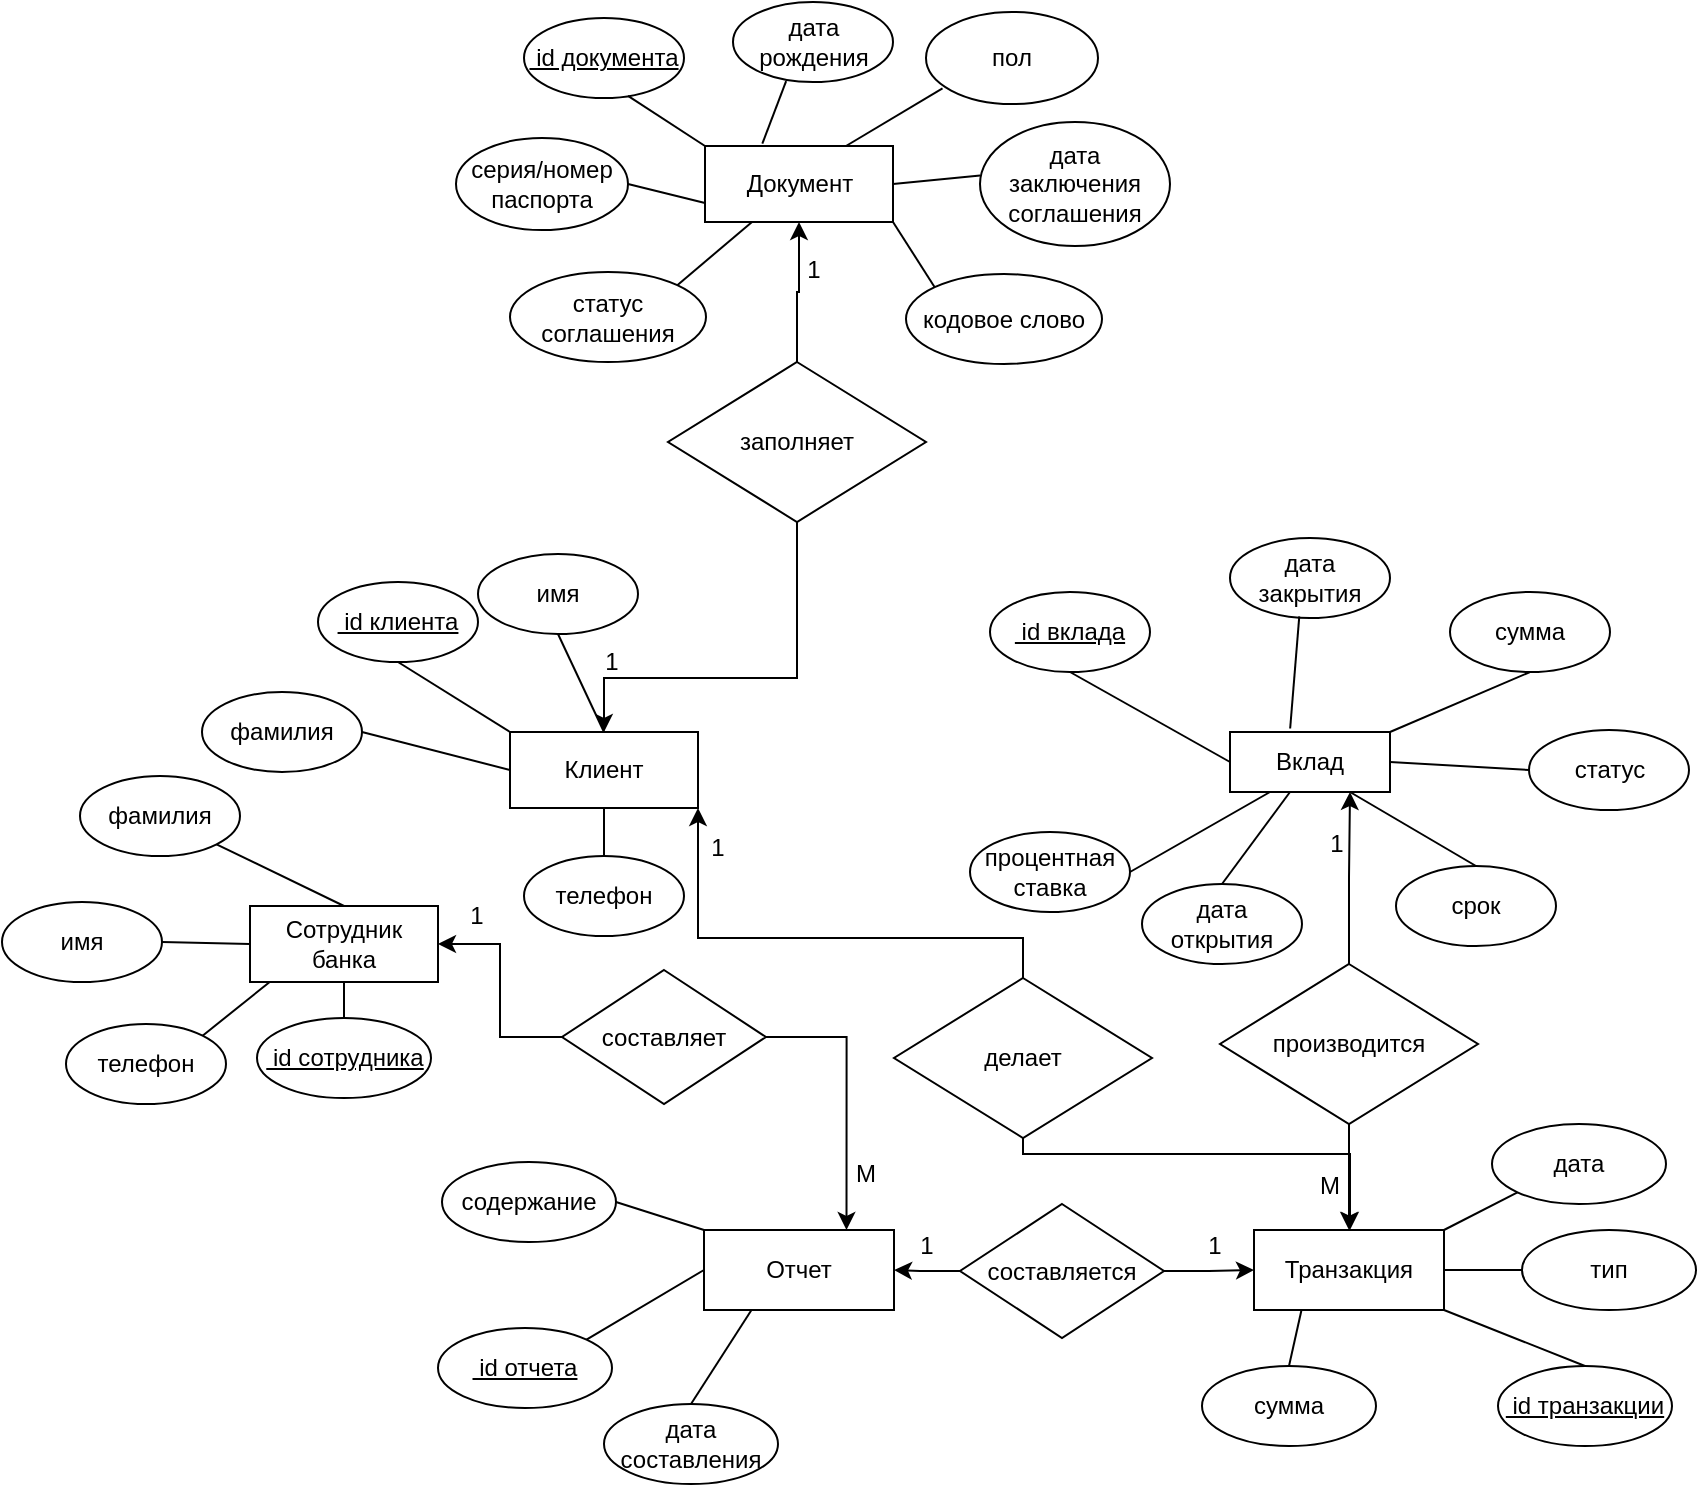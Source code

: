 <mxfile version="24.9.1">
  <diagram name="Страница — 1" id="PL6_fJvvjjux5TMCyqCx">
    <mxGraphModel dx="1834" dy="772" grid="0" gridSize="10" guides="1" tooltips="1" connect="1" arrows="1" fold="1" page="0" pageScale="1" pageWidth="827" pageHeight="1169" math="0" shadow="0">
      <root>
        <mxCell id="0" />
        <mxCell id="1" parent="0" />
        <mxCell id="IhCpI_MLEhV9grS_OZYk-1" value="Вклад" style="rounded=0;whiteSpace=wrap;html=1;" parent="1" vertex="1">
          <mxGeometry x="370" y="455" width="80" height="30" as="geometry" />
        </mxCell>
        <mxCell id="IhCpI_MLEhV9grS_OZYk-4" value="&lt;u&gt;&amp;nbsp;id вклада&lt;/u&gt;" style="ellipse;whiteSpace=wrap;html=1;" parent="1" vertex="1">
          <mxGeometry x="250" y="385" width="80" height="40" as="geometry" />
        </mxCell>
        <mxCell id="IhCpI_MLEhV9grS_OZYk-5" value="" style="endArrow=none;html=1;rounded=0;exitX=0.5;exitY=1;exitDx=0;exitDy=0;entryX=0;entryY=0.5;entryDx=0;entryDy=0;" parent="1" source="IhCpI_MLEhV9grS_OZYk-4" target="IhCpI_MLEhV9grS_OZYk-1" edge="1">
          <mxGeometry width="50" height="50" relative="1" as="geometry">
            <mxPoint x="540" y="495" as="sourcePoint" />
            <mxPoint x="590" y="445" as="targetPoint" />
          </mxGeometry>
        </mxCell>
        <mxCell id="IhCpI_MLEhV9grS_OZYk-9" value="сумма" style="ellipse;whiteSpace=wrap;html=1;" parent="1" vertex="1">
          <mxGeometry x="480" y="385" width="80" height="40" as="geometry" />
        </mxCell>
        <mxCell id="IhCpI_MLEhV9grS_OZYk-10" value="" style="endArrow=none;html=1;rounded=0;exitX=1;exitY=0;exitDx=0;exitDy=0;entryX=0.5;entryY=1;entryDx=0;entryDy=0;" parent="1" source="IhCpI_MLEhV9grS_OZYk-1" target="IhCpI_MLEhV9grS_OZYk-9" edge="1">
          <mxGeometry width="50" height="50" relative="1" as="geometry">
            <mxPoint x="540" y="415" as="sourcePoint" />
            <mxPoint x="590" y="365" as="targetPoint" />
          </mxGeometry>
        </mxCell>
        <mxCell id="IhCpI_MLEhV9grS_OZYk-11" value="процентная ставка" style="ellipse;whiteSpace=wrap;html=1;" parent="1" vertex="1">
          <mxGeometry x="240" y="505" width="80" height="40" as="geometry" />
        </mxCell>
        <mxCell id="IhCpI_MLEhV9grS_OZYk-12" value="" style="endArrow=none;html=1;rounded=0;exitX=1;exitY=0.5;exitDx=0;exitDy=0;entryX=0.25;entryY=1;entryDx=0;entryDy=0;" parent="1" source="IhCpI_MLEhV9grS_OZYk-11" target="IhCpI_MLEhV9grS_OZYk-1" edge="1">
          <mxGeometry width="50" height="50" relative="1" as="geometry">
            <mxPoint x="400" y="535" as="sourcePoint" />
            <mxPoint x="450" y="485" as="targetPoint" />
          </mxGeometry>
        </mxCell>
        <mxCell id="IhCpI_MLEhV9grS_OZYk-13" value="дата открытия" style="ellipse;whiteSpace=wrap;html=1;" parent="1" vertex="1">
          <mxGeometry x="326" y="531" width="80" height="40" as="geometry" />
        </mxCell>
        <mxCell id="IhCpI_MLEhV9grS_OZYk-14" value="" style="endArrow=none;html=1;rounded=0;exitX=0.5;exitY=0;exitDx=0;exitDy=0;entryX=0.375;entryY=1;entryDx=0;entryDy=0;entryPerimeter=0;" parent="1" source="IhCpI_MLEhV9grS_OZYk-13" target="IhCpI_MLEhV9grS_OZYk-1" edge="1">
          <mxGeometry width="50" height="50" relative="1" as="geometry">
            <mxPoint x="400" y="535" as="sourcePoint" />
            <mxPoint x="405" y="487" as="targetPoint" />
          </mxGeometry>
        </mxCell>
        <mxCell id="IhCpI_MLEhV9grS_OZYk-15" value="срок" style="ellipse;whiteSpace=wrap;html=1;" parent="1" vertex="1">
          <mxGeometry x="453" y="522" width="80" height="40" as="geometry" />
        </mxCell>
        <mxCell id="IhCpI_MLEhV9grS_OZYk-16" value="" style="endArrow=none;html=1;rounded=0;exitX=0.5;exitY=0;exitDx=0;exitDy=0;entryX=0.75;entryY=1;entryDx=0;entryDy=0;" parent="1" source="IhCpI_MLEhV9grS_OZYk-15" target="IhCpI_MLEhV9grS_OZYk-1" edge="1">
          <mxGeometry width="50" height="50" relative="1" as="geometry">
            <mxPoint x="400" y="535" as="sourcePoint" />
            <mxPoint x="450" y="495" as="targetPoint" />
          </mxGeometry>
        </mxCell>
        <mxCell id="IhCpI_MLEhV9grS_OZYk-18" value="Клиент" style="rounded=0;whiteSpace=wrap;html=1;" parent="1" vertex="1">
          <mxGeometry x="10" y="455" width="94" height="38" as="geometry" />
        </mxCell>
        <mxCell id="IhCpI_MLEhV9grS_OZYk-27" value="&lt;u&gt;&amp;nbsp;id клиента&lt;/u&gt;" style="ellipse;whiteSpace=wrap;html=1;" parent="1" vertex="1">
          <mxGeometry x="-86" y="380" width="80" height="40" as="geometry" />
        </mxCell>
        <mxCell id="IhCpI_MLEhV9grS_OZYk-28" value="" style="endArrow=none;html=1;rounded=0;exitX=0.5;exitY=1;exitDx=0;exitDy=0;entryX=0;entryY=0;entryDx=0;entryDy=0;" parent="1" source="IhCpI_MLEhV9grS_OZYk-27" target="IhCpI_MLEhV9grS_OZYk-18" edge="1">
          <mxGeometry width="50" height="50" relative="1" as="geometry">
            <mxPoint x="229" y="523" as="sourcePoint" />
            <mxPoint x="279" y="473" as="targetPoint" />
          </mxGeometry>
        </mxCell>
        <mxCell id="IhCpI_MLEhV9grS_OZYk-29" value="имя" style="ellipse;whiteSpace=wrap;html=1;" parent="1" vertex="1">
          <mxGeometry x="-6" y="366" width="80" height="40" as="geometry" />
        </mxCell>
        <mxCell id="IhCpI_MLEhV9grS_OZYk-31" value="" style="endArrow=none;html=1;rounded=0;exitX=0.5;exitY=1;exitDx=0;exitDy=0;entryX=0.5;entryY=0;entryDx=0;entryDy=0;" parent="1" source="IhCpI_MLEhV9grS_OZYk-29" target="IhCpI_MLEhV9grS_OZYk-18" edge="1">
          <mxGeometry width="50" height="50" relative="1" as="geometry">
            <mxPoint x="229" y="523" as="sourcePoint" />
            <mxPoint x="279" y="473" as="targetPoint" />
          </mxGeometry>
        </mxCell>
        <mxCell id="IhCpI_MLEhV9grS_OZYk-32" value="фамилия" style="ellipse;whiteSpace=wrap;html=1;" parent="1" vertex="1">
          <mxGeometry x="-144" y="435" width="80" height="40" as="geometry" />
        </mxCell>
        <mxCell id="IhCpI_MLEhV9grS_OZYk-33" value="" style="endArrow=none;html=1;rounded=0;exitX=1;exitY=0.5;exitDx=0;exitDy=0;entryX=0;entryY=0.5;entryDx=0;entryDy=0;" parent="1" source="IhCpI_MLEhV9grS_OZYk-32" target="IhCpI_MLEhV9grS_OZYk-18" edge="1">
          <mxGeometry width="50" height="50" relative="1" as="geometry">
            <mxPoint x="2" y="519" as="sourcePoint" />
            <mxPoint x="52" y="469" as="targetPoint" />
          </mxGeometry>
        </mxCell>
        <mxCell id="IhCpI_MLEhV9grS_OZYk-35" style="edgeStyle=orthogonalEdgeStyle;rounded=0;orthogonalLoop=1;jettySize=auto;html=1;entryX=0.75;entryY=1;entryDx=0;entryDy=0;" parent="1" source="IhCpI_MLEhV9grS_OZYk-34" target="IhCpI_MLEhV9grS_OZYk-1" edge="1">
          <mxGeometry relative="1" as="geometry" />
        </mxCell>
        <mxCell id="IhCpI_MLEhV9grS_OZYk-39" style="edgeStyle=orthogonalEdgeStyle;rounded=0;orthogonalLoop=1;jettySize=auto;html=1;entryX=0.5;entryY=0;entryDx=0;entryDy=0;" parent="1" source="IhCpI_MLEhV9grS_OZYk-34" target="IhCpI_MLEhV9grS_OZYk-38" edge="1">
          <mxGeometry relative="1" as="geometry" />
        </mxCell>
        <mxCell id="IhCpI_MLEhV9grS_OZYk-34" value="производится" style="rhombus;whiteSpace=wrap;html=1;" parent="1" vertex="1">
          <mxGeometry x="365" y="571" width="129" height="80" as="geometry" />
        </mxCell>
        <mxCell id="IhCpI_MLEhV9grS_OZYk-36" value="1" style="text;html=1;align=center;verticalAlign=middle;whiteSpace=wrap;rounded=0;" parent="1" vertex="1">
          <mxGeometry x="413" y="496" width="21" height="30" as="geometry" />
        </mxCell>
        <mxCell id="IhCpI_MLEhV9grS_OZYk-38" value="Транзакция" style="rounded=0;whiteSpace=wrap;html=1;" parent="1" vertex="1">
          <mxGeometry x="382" y="704" width="95" height="40" as="geometry" />
        </mxCell>
        <mxCell id="IhCpI_MLEhV9grS_OZYk-40" value="М" style="text;html=1;align=center;verticalAlign=middle;whiteSpace=wrap;rounded=0;" parent="1" vertex="1">
          <mxGeometry x="390" y="667" width="60" height="30" as="geometry" />
        </mxCell>
        <mxCell id="IhCpI_MLEhV9grS_OZYk-41" value="&lt;u&gt;&amp;nbsp;id транзакции&lt;/u&gt;" style="ellipse;whiteSpace=wrap;html=1;" parent="1" vertex="1">
          <mxGeometry x="504" y="772" width="87" height="40" as="geometry" />
        </mxCell>
        <mxCell id="IhCpI_MLEhV9grS_OZYk-42" value="" style="endArrow=none;html=1;rounded=0;exitX=1;exitY=1;exitDx=0;exitDy=0;entryX=0.5;entryY=0;entryDx=0;entryDy=0;" parent="1" source="IhCpI_MLEhV9grS_OZYk-38" target="IhCpI_MLEhV9grS_OZYk-41" edge="1">
          <mxGeometry width="50" height="50" relative="1" as="geometry">
            <mxPoint x="426" y="683" as="sourcePoint" />
            <mxPoint x="476" y="633" as="targetPoint" />
          </mxGeometry>
        </mxCell>
        <mxCell id="IhCpI_MLEhV9grS_OZYk-46" value="дата" style="ellipse;whiteSpace=wrap;html=1;" parent="1" vertex="1">
          <mxGeometry x="501" y="651" width="87" height="40" as="geometry" />
        </mxCell>
        <mxCell id="IhCpI_MLEhV9grS_OZYk-47" value="" style="endArrow=none;html=1;rounded=0;exitX=1;exitY=0;exitDx=0;exitDy=0;entryX=0;entryY=1;entryDx=0;entryDy=0;" parent="1" source="IhCpI_MLEhV9grS_OZYk-38" target="IhCpI_MLEhV9grS_OZYk-46" edge="1">
          <mxGeometry width="50" height="50" relative="1" as="geometry">
            <mxPoint x="402" y="627" as="sourcePoint" />
            <mxPoint x="452" y="577" as="targetPoint" />
          </mxGeometry>
        </mxCell>
        <mxCell id="IhCpI_MLEhV9grS_OZYk-48" value="тип" style="ellipse;whiteSpace=wrap;html=1;" parent="1" vertex="1">
          <mxGeometry x="516" y="704" width="87" height="40" as="geometry" />
        </mxCell>
        <mxCell id="IhCpI_MLEhV9grS_OZYk-49" value="" style="endArrow=none;html=1;rounded=0;exitX=1;exitY=0.5;exitDx=0;exitDy=0;entryX=0;entryY=0.5;entryDx=0;entryDy=0;" parent="1" source="IhCpI_MLEhV9grS_OZYk-38" target="IhCpI_MLEhV9grS_OZYk-48" edge="1">
          <mxGeometry width="50" height="50" relative="1" as="geometry">
            <mxPoint x="402" y="765" as="sourcePoint" />
            <mxPoint x="452" y="715" as="targetPoint" />
          </mxGeometry>
        </mxCell>
        <mxCell id="IhCpI_MLEhV9grS_OZYk-50" value="сумма" style="ellipse;whiteSpace=wrap;html=1;" parent="1" vertex="1">
          <mxGeometry x="356" y="772" width="87" height="40" as="geometry" />
        </mxCell>
        <mxCell id="IhCpI_MLEhV9grS_OZYk-51" value="" style="endArrow=none;html=1;rounded=0;exitX=0.5;exitY=0;exitDx=0;exitDy=0;entryX=0.25;entryY=1;entryDx=0;entryDy=0;" parent="1" source="IhCpI_MLEhV9grS_OZYk-50" target="IhCpI_MLEhV9grS_OZYk-38" edge="1">
          <mxGeometry width="50" height="50" relative="1" as="geometry">
            <mxPoint x="402" y="765" as="sourcePoint" />
            <mxPoint x="452" y="715" as="targetPoint" />
          </mxGeometry>
        </mxCell>
        <mxCell id="IhCpI_MLEhV9grS_OZYk-52" value="Отчет" style="rounded=0;whiteSpace=wrap;html=1;" parent="1" vertex="1">
          <mxGeometry x="107" y="704" width="95" height="40" as="geometry" />
        </mxCell>
        <mxCell id="IhCpI_MLEhV9grS_OZYk-54" style="edgeStyle=orthogonalEdgeStyle;rounded=0;orthogonalLoop=1;jettySize=auto;html=1;entryX=0;entryY=0.5;entryDx=0;entryDy=0;" parent="1" source="IhCpI_MLEhV9grS_OZYk-53" target="IhCpI_MLEhV9grS_OZYk-38" edge="1">
          <mxGeometry relative="1" as="geometry" />
        </mxCell>
        <mxCell id="IhCpI_MLEhV9grS_OZYk-55" style="edgeStyle=orthogonalEdgeStyle;rounded=0;orthogonalLoop=1;jettySize=auto;html=1;entryX=1;entryY=0.5;entryDx=0;entryDy=0;" parent="1" source="IhCpI_MLEhV9grS_OZYk-53" target="IhCpI_MLEhV9grS_OZYk-52" edge="1">
          <mxGeometry relative="1" as="geometry" />
        </mxCell>
        <mxCell id="IhCpI_MLEhV9grS_OZYk-53" value="составляется" style="rhombus;whiteSpace=wrap;html=1;" parent="1" vertex="1">
          <mxGeometry x="235" y="691" width="102" height="67" as="geometry" />
        </mxCell>
        <mxCell id="IhCpI_MLEhV9grS_OZYk-56" value="1" style="text;html=1;align=center;verticalAlign=middle;whiteSpace=wrap;rounded=0;" parent="1" vertex="1">
          <mxGeometry x="208" y="697" width="21" height="30" as="geometry" />
        </mxCell>
        <mxCell id="IhCpI_MLEhV9grS_OZYk-57" value="1" style="text;html=1;align=center;verticalAlign=middle;whiteSpace=wrap;rounded=0;" parent="1" vertex="1">
          <mxGeometry x="351.5" y="697" width="21" height="30" as="geometry" />
        </mxCell>
        <mxCell id="IhCpI_MLEhV9grS_OZYk-60" value="дата составления" style="ellipse;whiteSpace=wrap;html=1;" parent="1" vertex="1">
          <mxGeometry x="57" y="791" width="87" height="40" as="geometry" />
        </mxCell>
        <mxCell id="IhCpI_MLEhV9grS_OZYk-61" value="" style="endArrow=none;html=1;rounded=0;exitX=0.5;exitY=0;exitDx=0;exitDy=0;entryX=0.25;entryY=1;entryDx=0;entryDy=0;" parent="1" source="IhCpI_MLEhV9grS_OZYk-60" target="IhCpI_MLEhV9grS_OZYk-52" edge="1">
          <mxGeometry width="50" height="50" relative="1" as="geometry">
            <mxPoint x="179" y="776" as="sourcePoint" />
            <mxPoint x="229" y="726" as="targetPoint" />
          </mxGeometry>
        </mxCell>
        <mxCell id="IhCpI_MLEhV9grS_OZYk-62" value="&lt;u&gt;&amp;nbsp;id отчета&lt;/u&gt;" style="ellipse;whiteSpace=wrap;html=1;" parent="1" vertex="1">
          <mxGeometry x="-26" y="753" width="87" height="40" as="geometry" />
        </mxCell>
        <mxCell id="IhCpI_MLEhV9grS_OZYk-63" value="" style="endArrow=none;html=1;rounded=0;exitX=1;exitY=0;exitDx=0;exitDy=0;entryX=0;entryY=0.5;entryDx=0;entryDy=0;" parent="1" source="IhCpI_MLEhV9grS_OZYk-62" target="IhCpI_MLEhV9grS_OZYk-52" edge="1">
          <mxGeometry width="50" height="50" relative="1" as="geometry">
            <mxPoint x="142" y="653" as="sourcePoint" />
            <mxPoint x="192" y="603" as="targetPoint" />
          </mxGeometry>
        </mxCell>
        <mxCell id="IhCpI_MLEhV9grS_OZYk-64" value="содержание" style="ellipse;whiteSpace=wrap;html=1;" parent="1" vertex="1">
          <mxGeometry x="-24" y="670" width="87" height="40" as="geometry" />
        </mxCell>
        <mxCell id="IhCpI_MLEhV9grS_OZYk-65" value="" style="endArrow=none;html=1;rounded=0;exitX=1;exitY=0.5;exitDx=0;exitDy=0;entryX=0;entryY=0;entryDx=0;entryDy=0;" parent="1" source="IhCpI_MLEhV9grS_OZYk-64" target="IhCpI_MLEhV9grS_OZYk-52" edge="1">
          <mxGeometry width="50" height="50" relative="1" as="geometry">
            <mxPoint x="142" y="653" as="sourcePoint" />
            <mxPoint x="192" y="603" as="targetPoint" />
          </mxGeometry>
        </mxCell>
        <mxCell id="IhCpI_MLEhV9grS_OZYk-66" value="Сотрудник банка" style="rounded=0;whiteSpace=wrap;html=1;" parent="1" vertex="1">
          <mxGeometry x="-120" y="542" width="94" height="38" as="geometry" />
        </mxCell>
        <mxCell id="IhCpI_MLEhV9grS_OZYk-68" style="edgeStyle=orthogonalEdgeStyle;rounded=0;orthogonalLoop=1;jettySize=auto;html=1;entryX=1;entryY=0.5;entryDx=0;entryDy=0;" parent="1" source="IhCpI_MLEhV9grS_OZYk-67" target="IhCpI_MLEhV9grS_OZYk-66" edge="1">
          <mxGeometry relative="1" as="geometry" />
        </mxCell>
        <mxCell id="IhCpI_MLEhV9grS_OZYk-69" style="edgeStyle=orthogonalEdgeStyle;rounded=0;orthogonalLoop=1;jettySize=auto;html=1;entryX=0.75;entryY=0;entryDx=0;entryDy=0;exitX=1;exitY=0.5;exitDx=0;exitDy=0;" parent="1" source="IhCpI_MLEhV9grS_OZYk-67" target="IhCpI_MLEhV9grS_OZYk-52" edge="1">
          <mxGeometry relative="1" as="geometry" />
        </mxCell>
        <mxCell id="IhCpI_MLEhV9grS_OZYk-67" value="составляет" style="rhombus;whiteSpace=wrap;html=1;" parent="1" vertex="1">
          <mxGeometry x="36" y="574" width="102" height="67" as="geometry" />
        </mxCell>
        <mxCell id="IhCpI_MLEhV9grS_OZYk-72" value="1" style="text;html=1;align=center;verticalAlign=middle;whiteSpace=wrap;rounded=0;" parent="1" vertex="1">
          <mxGeometry x="-17" y="532" width="21" height="30" as="geometry" />
        </mxCell>
        <mxCell id="IhCpI_MLEhV9grS_OZYk-73" value="М" style="text;html=1;align=center;verticalAlign=middle;whiteSpace=wrap;rounded=0;" parent="1" vertex="1">
          <mxGeometry x="158" y="661" width="60" height="30" as="geometry" />
        </mxCell>
        <mxCell id="IhCpI_MLEhV9grS_OZYk-74" value="&lt;u&gt;&amp;nbsp;id сотрудника&lt;/u&gt;" style="ellipse;whiteSpace=wrap;html=1;" parent="1" vertex="1">
          <mxGeometry x="-116.5" y="598" width="87" height="40" as="geometry" />
        </mxCell>
        <mxCell id="IhCpI_MLEhV9grS_OZYk-75" value="" style="endArrow=none;html=1;rounded=0;exitX=0.5;exitY=0;exitDx=0;exitDy=0;entryX=0.5;entryY=1;entryDx=0;entryDy=0;" parent="1" source="IhCpI_MLEhV9grS_OZYk-74" target="IhCpI_MLEhV9grS_OZYk-66" edge="1">
          <mxGeometry width="50" height="50" relative="1" as="geometry">
            <mxPoint x="48" y="642" as="sourcePoint" />
            <mxPoint x="98" y="592" as="targetPoint" />
          </mxGeometry>
        </mxCell>
        <mxCell id="IhCpI_MLEhV9grS_OZYk-76" value="имя" style="ellipse;whiteSpace=wrap;html=1;" parent="1" vertex="1">
          <mxGeometry x="-244" y="540" width="80" height="40" as="geometry" />
        </mxCell>
        <mxCell id="IhCpI_MLEhV9grS_OZYk-77" value="" style="endArrow=none;html=1;rounded=0;exitX=1;exitY=0.5;exitDx=0;exitDy=0;entryX=0;entryY=0.5;entryDx=0;entryDy=0;" parent="1" source="IhCpI_MLEhV9grS_OZYk-76" target="IhCpI_MLEhV9grS_OZYk-66" edge="1">
          <mxGeometry width="50" height="50" relative="1" as="geometry">
            <mxPoint x="48" y="642" as="sourcePoint" />
            <mxPoint x="98" y="592" as="targetPoint" />
          </mxGeometry>
        </mxCell>
        <mxCell id="IhCpI_MLEhV9grS_OZYk-78" value="фамилия" style="ellipse;whiteSpace=wrap;html=1;" parent="1" vertex="1">
          <mxGeometry x="-205" y="477" width="80" height="40" as="geometry" />
        </mxCell>
        <mxCell id="IhCpI_MLEhV9grS_OZYk-79" value="" style="endArrow=none;html=1;rounded=0;exitX=1;exitY=1;exitDx=0;exitDy=0;entryX=0.5;entryY=0;entryDx=0;entryDy=0;" parent="1" source="IhCpI_MLEhV9grS_OZYk-78" target="IhCpI_MLEhV9grS_OZYk-66" edge="1">
          <mxGeometry width="50" height="50" relative="1" as="geometry">
            <mxPoint x="48" y="642" as="sourcePoint" />
            <mxPoint x="98" y="592" as="targetPoint" />
          </mxGeometry>
        </mxCell>
        <mxCell id="mx__GyVKSTr7Hvyb3Q5X-1" value="Документ" style="rounded=0;whiteSpace=wrap;html=1;" parent="1" vertex="1">
          <mxGeometry x="107.5" y="162" width="94" height="38" as="geometry" />
        </mxCell>
        <mxCell id="mx__GyVKSTr7Hvyb3Q5X-3" style="edgeStyle=orthogonalEdgeStyle;rounded=0;orthogonalLoop=1;jettySize=auto;html=1;entryX=0.5;entryY=0;entryDx=0;entryDy=0;" parent="1" source="mx__GyVKSTr7Hvyb3Q5X-2" target="IhCpI_MLEhV9grS_OZYk-18" edge="1">
          <mxGeometry relative="1" as="geometry">
            <Array as="points">
              <mxPoint x="154" y="428" />
              <mxPoint x="57" y="428" />
            </Array>
          </mxGeometry>
        </mxCell>
        <mxCell id="mx__GyVKSTr7Hvyb3Q5X-7" style="edgeStyle=orthogonalEdgeStyle;rounded=0;orthogonalLoop=1;jettySize=auto;html=1;" parent="1" source="mx__GyVKSTr7Hvyb3Q5X-2" target="mx__GyVKSTr7Hvyb3Q5X-1" edge="1">
          <mxGeometry relative="1" as="geometry" />
        </mxCell>
        <mxCell id="mx__GyVKSTr7Hvyb3Q5X-2" value="заполняет" style="rhombus;whiteSpace=wrap;html=1;" parent="1" vertex="1">
          <mxGeometry x="89" y="270" width="129" height="80" as="geometry" />
        </mxCell>
        <mxCell id="mx__GyVKSTr7Hvyb3Q5X-4" value="1" style="text;html=1;align=center;verticalAlign=middle;whiteSpace=wrap;rounded=0;" parent="1" vertex="1">
          <mxGeometry x="31" y="405" width="60" height="30" as="geometry" />
        </mxCell>
        <mxCell id="mx__GyVKSTr7Hvyb3Q5X-6" value="1" style="text;html=1;align=center;verticalAlign=middle;whiteSpace=wrap;rounded=0;" parent="1" vertex="1">
          <mxGeometry x="132" y="209" width="60" height="30" as="geometry" />
        </mxCell>
        <mxCell id="mx__GyVKSTr7Hvyb3Q5X-8" value="телефон" style="ellipse;whiteSpace=wrap;html=1;" parent="1" vertex="1">
          <mxGeometry x="17" y="517" width="80" height="40" as="geometry" />
        </mxCell>
        <mxCell id="mx__GyVKSTr7Hvyb3Q5X-10" value="" style="endArrow=none;html=1;rounded=0;exitX=0.5;exitY=0;exitDx=0;exitDy=0;entryX=0.5;entryY=1;entryDx=0;entryDy=0;" parent="1" source="mx__GyVKSTr7Hvyb3Q5X-8" target="IhCpI_MLEhV9grS_OZYk-18" edge="1">
          <mxGeometry width="50" height="50" relative="1" as="geometry">
            <mxPoint x="5" y="522" as="sourcePoint" />
            <mxPoint x="55" y="472" as="targetPoint" />
          </mxGeometry>
        </mxCell>
        <mxCell id="mx__GyVKSTr7Hvyb3Q5X-11" value="телефон" style="ellipse;whiteSpace=wrap;html=1;" parent="1" vertex="1">
          <mxGeometry x="-212" y="601" width="80" height="40" as="geometry" />
        </mxCell>
        <mxCell id="mx__GyVKSTr7Hvyb3Q5X-12" value="" style="endArrow=none;html=1;rounded=0;exitX=1;exitY=0;exitDx=0;exitDy=0;entryX=0.103;entryY=1.004;entryDx=0;entryDy=0;entryPerimeter=0;" parent="1" source="mx__GyVKSTr7Hvyb3Q5X-11" target="IhCpI_MLEhV9grS_OZYk-66" edge="1">
          <mxGeometry width="50" height="50" relative="1" as="geometry">
            <mxPoint x="-66" y="529" as="sourcePoint" />
            <mxPoint x="-16" y="479" as="targetPoint" />
          </mxGeometry>
        </mxCell>
        <mxCell id="mx__GyVKSTr7Hvyb3Q5X-14" value="дата закрытия" style="ellipse;whiteSpace=wrap;html=1;" parent="1" vertex="1">
          <mxGeometry x="370" y="358" width="80" height="40" as="geometry" />
        </mxCell>
        <mxCell id="mx__GyVKSTr7Hvyb3Q5X-15" value="" style="endArrow=none;html=1;rounded=0;exitX=0.376;exitY=-0.059;exitDx=0;exitDy=0;exitPerimeter=0;entryX=0.433;entryY=0.979;entryDx=0;entryDy=0;entryPerimeter=0;" parent="1" source="IhCpI_MLEhV9grS_OZYk-1" target="mx__GyVKSTr7Hvyb3Q5X-14" edge="1">
          <mxGeometry width="50" height="50" relative="1" as="geometry">
            <mxPoint x="377" y="489" as="sourcePoint" />
            <mxPoint x="427" y="439" as="targetPoint" />
          </mxGeometry>
        </mxCell>
        <mxCell id="mx__GyVKSTr7Hvyb3Q5X-16" value="статус" style="ellipse;whiteSpace=wrap;html=1;" parent="1" vertex="1">
          <mxGeometry x="519.5" y="454" width="80" height="40" as="geometry" />
        </mxCell>
        <mxCell id="mx__GyVKSTr7Hvyb3Q5X-19" value="" style="endArrow=none;html=1;rounded=0;exitX=1;exitY=0.5;exitDx=0;exitDy=0;entryX=0;entryY=0.5;entryDx=0;entryDy=0;" parent="1" source="IhCpI_MLEhV9grS_OZYk-1" target="mx__GyVKSTr7Hvyb3Q5X-16" edge="1">
          <mxGeometry width="50" height="50" relative="1" as="geometry">
            <mxPoint x="377" y="489" as="sourcePoint" />
            <mxPoint x="427" y="439" as="targetPoint" />
          </mxGeometry>
        </mxCell>
        <mxCell id="mx__GyVKSTr7Hvyb3Q5X-21" value="&lt;u&gt;&amp;nbsp;id документа&lt;/u&gt;" style="ellipse;whiteSpace=wrap;html=1;" parent="1" vertex="1">
          <mxGeometry x="17" y="98" width="80" height="40" as="geometry" />
        </mxCell>
        <mxCell id="mx__GyVKSTr7Hvyb3Q5X-22" value="" style="endArrow=none;html=1;rounded=0;exitX=0;exitY=0;exitDx=0;exitDy=0;entryX=0.65;entryY=0.973;entryDx=0;entryDy=0;entryPerimeter=0;" parent="1" source="mx__GyVKSTr7Hvyb3Q5X-1" target="mx__GyVKSTr7Hvyb3Q5X-21" edge="1">
          <mxGeometry width="50" height="50" relative="1" as="geometry">
            <mxPoint x="54" y="191" as="sourcePoint" />
            <mxPoint x="104" y="141" as="targetPoint" />
          </mxGeometry>
        </mxCell>
        <mxCell id="mx__GyVKSTr7Hvyb3Q5X-23" value="серия/номер паспорта" style="ellipse;whiteSpace=wrap;html=1;" parent="1" vertex="1">
          <mxGeometry x="-17" y="158" width="86" height="46" as="geometry" />
        </mxCell>
        <mxCell id="mx__GyVKSTr7Hvyb3Q5X-25" value="" style="endArrow=none;html=1;rounded=0;exitX=1;exitY=0.5;exitDx=0;exitDy=0;entryX=0;entryY=0.75;entryDx=0;entryDy=0;" parent="1" source="mx__GyVKSTr7Hvyb3Q5X-23" target="mx__GyVKSTr7Hvyb3Q5X-1" edge="1">
          <mxGeometry width="50" height="50" relative="1" as="geometry">
            <mxPoint x="54" y="191" as="sourcePoint" />
            <mxPoint x="104" y="141" as="targetPoint" />
          </mxGeometry>
        </mxCell>
        <mxCell id="mx__GyVKSTr7Hvyb3Q5X-26" value="дата рождения" style="ellipse;whiteSpace=wrap;html=1;" parent="1" vertex="1">
          <mxGeometry x="121.5" y="90" width="80" height="40" as="geometry" />
        </mxCell>
        <mxCell id="mx__GyVKSTr7Hvyb3Q5X-27" value="" style="endArrow=none;html=1;rounded=0;exitX=0.305;exitY=-0.031;exitDx=0;exitDy=0;exitPerimeter=0;entryX=0.332;entryY=0.989;entryDx=0;entryDy=0;entryPerimeter=0;" parent="1" source="mx__GyVKSTr7Hvyb3Q5X-1" target="mx__GyVKSTr7Hvyb3Q5X-26" edge="1">
          <mxGeometry width="50" height="50" relative="1" as="geometry">
            <mxPoint x="54" y="191" as="sourcePoint" />
            <mxPoint x="104" y="141" as="targetPoint" />
          </mxGeometry>
        </mxCell>
        <mxCell id="mx__GyVKSTr7Hvyb3Q5X-28" value="пол" style="ellipse;whiteSpace=wrap;html=1;" parent="1" vertex="1">
          <mxGeometry x="218" y="95" width="86" height="46" as="geometry" />
        </mxCell>
        <mxCell id="mx__GyVKSTr7Hvyb3Q5X-29" value="" style="endArrow=none;html=1;rounded=0;exitX=0.75;exitY=0;exitDx=0;exitDy=0;entryX=0.096;entryY=0.831;entryDx=0;entryDy=0;entryPerimeter=0;" parent="1" source="mx__GyVKSTr7Hvyb3Q5X-1" target="mx__GyVKSTr7Hvyb3Q5X-28" edge="1">
          <mxGeometry width="50" height="50" relative="1" as="geometry">
            <mxPoint x="54" y="191" as="sourcePoint" />
            <mxPoint x="104" y="141" as="targetPoint" />
          </mxGeometry>
        </mxCell>
        <mxCell id="mx__GyVKSTr7Hvyb3Q5X-30" value="дата заключения соглашения" style="ellipse;whiteSpace=wrap;html=1;" parent="1" vertex="1">
          <mxGeometry x="245" y="150" width="95" height="62" as="geometry" />
        </mxCell>
        <mxCell id="mx__GyVKSTr7Hvyb3Q5X-32" value="" style="endArrow=none;html=1;rounded=0;exitX=1;exitY=0.5;exitDx=0;exitDy=0;entryX=0.001;entryY=0.431;entryDx=0;entryDy=0;entryPerimeter=0;" parent="1" source="mx__GyVKSTr7Hvyb3Q5X-1" target="mx__GyVKSTr7Hvyb3Q5X-30" edge="1">
          <mxGeometry width="50" height="50" relative="1" as="geometry">
            <mxPoint x="54" y="191" as="sourcePoint" />
            <mxPoint x="104" y="141" as="targetPoint" />
          </mxGeometry>
        </mxCell>
        <mxCell id="mx__GyVKSTr7Hvyb3Q5X-33" value="кодовое слово" style="ellipse;whiteSpace=wrap;html=1;" parent="1" vertex="1">
          <mxGeometry x="208" y="226" width="98" height="45" as="geometry" />
        </mxCell>
        <mxCell id="mx__GyVKSTr7Hvyb3Q5X-34" value="" style="endArrow=none;html=1;rounded=0;exitX=0;exitY=0;exitDx=0;exitDy=0;entryX=1;entryY=1;entryDx=0;entryDy=0;" parent="1" source="mx__GyVKSTr7Hvyb3Q5X-33" target="mx__GyVKSTr7Hvyb3Q5X-1" edge="1">
          <mxGeometry width="50" height="50" relative="1" as="geometry">
            <mxPoint x="54" y="191" as="sourcePoint" />
            <mxPoint x="104" y="141" as="targetPoint" />
          </mxGeometry>
        </mxCell>
        <mxCell id="mx__GyVKSTr7Hvyb3Q5X-35" value="статус соглашения" style="ellipse;whiteSpace=wrap;html=1;" parent="1" vertex="1">
          <mxGeometry x="10" y="225" width="98" height="45" as="geometry" />
        </mxCell>
        <mxCell id="mx__GyVKSTr7Hvyb3Q5X-37" value="" style="endArrow=none;html=1;rounded=0;exitX=1;exitY=0;exitDx=0;exitDy=0;entryX=0.25;entryY=1;entryDx=0;entryDy=0;" parent="1" source="mx__GyVKSTr7Hvyb3Q5X-35" target="mx__GyVKSTr7Hvyb3Q5X-1" edge="1">
          <mxGeometry width="50" height="50" relative="1" as="geometry">
            <mxPoint x="54" y="191" as="sourcePoint" />
            <mxPoint x="104" y="141" as="targetPoint" />
          </mxGeometry>
        </mxCell>
        <mxCell id="mx__GyVKSTr7Hvyb3Q5X-40" style="edgeStyle=orthogonalEdgeStyle;rounded=0;orthogonalLoop=1;jettySize=auto;html=1;entryX=1;entryY=1;entryDx=0;entryDy=0;" parent="1" source="mx__GyVKSTr7Hvyb3Q5X-39" target="IhCpI_MLEhV9grS_OZYk-18" edge="1">
          <mxGeometry relative="1" as="geometry">
            <Array as="points">
              <mxPoint x="266" y="558" />
              <mxPoint x="104" y="558" />
            </Array>
          </mxGeometry>
        </mxCell>
        <mxCell id="mx__GyVKSTr7Hvyb3Q5X-41" style="edgeStyle=orthogonalEdgeStyle;rounded=0;orthogonalLoop=1;jettySize=auto;html=1;" parent="1" source="mx__GyVKSTr7Hvyb3Q5X-39" target="IhCpI_MLEhV9grS_OZYk-38" edge="1">
          <mxGeometry relative="1" as="geometry">
            <Array as="points">
              <mxPoint x="266" y="666" />
              <mxPoint x="430" y="666" />
            </Array>
          </mxGeometry>
        </mxCell>
        <mxCell id="mx__GyVKSTr7Hvyb3Q5X-39" value="делает" style="rhombus;whiteSpace=wrap;html=1;" parent="1" vertex="1">
          <mxGeometry x="202" y="578" width="129" height="80" as="geometry" />
        </mxCell>
        <mxCell id="mx__GyVKSTr7Hvyb3Q5X-42" value="1" style="text;html=1;align=center;verticalAlign=middle;whiteSpace=wrap;rounded=0;" parent="1" vertex="1">
          <mxGeometry x="84" y="498" width="60" height="30" as="geometry" />
        </mxCell>
      </root>
    </mxGraphModel>
  </diagram>
</mxfile>
